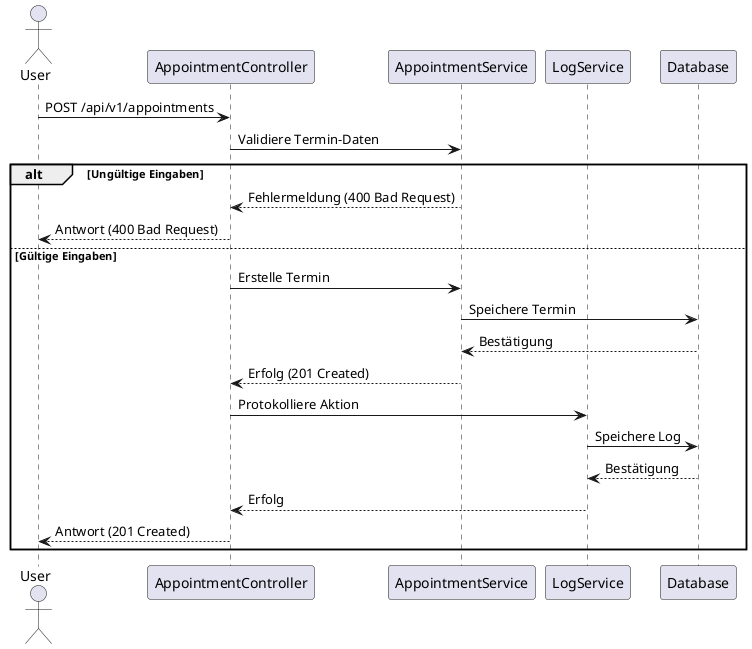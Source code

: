 @startuml
skinparam Shadowing false
skinparam maxMessageSize 300

actor User
participant AppointmentController
participant AppointmentService
participant LogService
participant Database

User -> AppointmentController: POST /api/v1/appointments
AppointmentController -> AppointmentService: Validiere Termin-Daten
alt Ungültige Eingaben
    AppointmentService --> AppointmentController: Fehlermeldung (400 Bad Request)
    AppointmentController --> User: Antwort (400 Bad Request)
else Gültige Eingaben
    AppointmentController -> AppointmentService: Erstelle Termin
    AppointmentService -> Database: Speichere Termin
    Database --> AppointmentService: Bestätigung
    AppointmentService --> AppointmentController: Erfolg (201 Created)
    AppointmentController -> LogService: Protokolliere Aktion
    LogService -> Database: Speichere Log
    Database --> LogService: Bestätigung
    LogService --> AppointmentController: Erfolg
    AppointmentController --> User: Antwort (201 Created)
end
@enduml